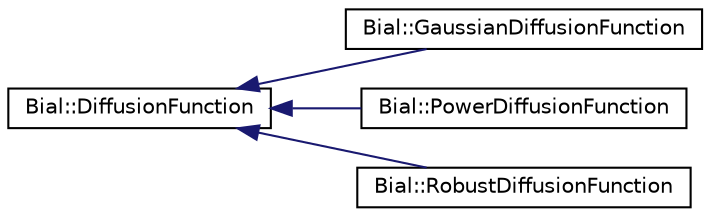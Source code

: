 digraph "Graphical Class Hierarchy"
{
  edge [fontname="Helvetica",fontsize="10",labelfontname="Helvetica",labelfontsize="10"];
  node [fontname="Helvetica",fontsize="10",shape=record];
  rankdir="LR";
  Node1 [label="Bial::DiffusionFunction",height=0.2,width=0.4,color="black", fillcolor="white", style="filled",URL="$class_bial_1_1_diffusion_function.html",tooltip="Diffusion functions to compute annisotropic filtering and other algorithms. "];
  Node1 -> Node2 [dir="back",color="midnightblue",fontsize="10",style="solid",fontname="Helvetica"];
  Node2 [label="Bial::GaussianDiffusionFunction",height=0.2,width=0.4,color="black", fillcolor="white", style="filled",URL="$class_bial_1_1_gaussian_diffusion_function.html"];
  Node1 -> Node3 [dir="back",color="midnightblue",fontsize="10",style="solid",fontname="Helvetica"];
  Node3 [label="Bial::PowerDiffusionFunction",height=0.2,width=0.4,color="black", fillcolor="white", style="filled",URL="$class_bial_1_1_power_diffusion_function.html"];
  Node1 -> Node4 [dir="back",color="midnightblue",fontsize="10",style="solid",fontname="Helvetica"];
  Node4 [label="Bial::RobustDiffusionFunction",height=0.2,width=0.4,color="black", fillcolor="white", style="filled",URL="$class_bial_1_1_robust_diffusion_function.html"];
}
